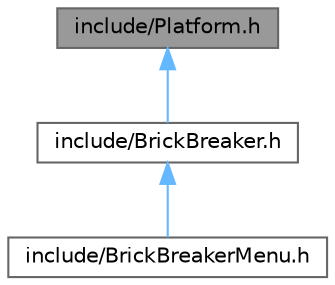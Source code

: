 digraph "include/Platform.h"
{
 // INTERACTIVE_SVG=YES
 // LATEX_PDF_SIZE
  bgcolor="transparent";
  edge [fontname=Helvetica,fontsize=10,labelfontname=Helvetica,labelfontsize=10];
  node [fontname=Helvetica,fontsize=10,shape=box,height=0.2,width=0.4];
  Node1 [label="include/Platform.h",height=0.2,width=0.4,color="gray40", fillcolor="grey60", style="filled", fontcolor="black",tooltip=" "];
  Node1 -> Node2 [dir="back",color="steelblue1",style="solid"];
  Node2 [label="include/BrickBreaker.h",height=0.2,width=0.4,color="grey40", fillcolor="white", style="filled",URL="$BrickBreaker_8h.html",tooltip=" "];
  Node2 -> Node3 [dir="back",color="steelblue1",style="solid"];
  Node3 [label="include/BrickBreakerMenu.h",height=0.2,width=0.4,color="grey40", fillcolor="white", style="filled",URL="$BrickBreakerMenu_8h.html",tooltip=" "];
}
